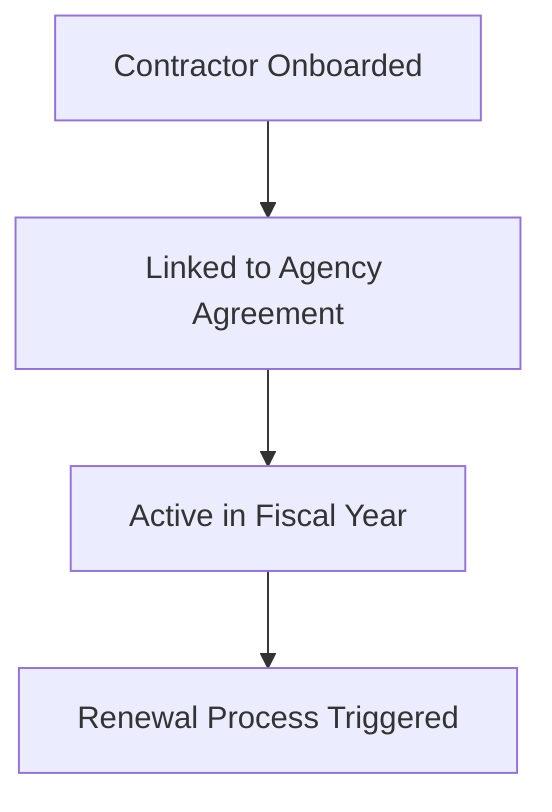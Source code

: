 graph TD
    Start[Contractor Onboarded] --> Linked[Linked to Agency Agreement]
    Linked --> Active[Active in Fiscal Year]
    Active --> Renewed[Renewal Process Triggered]